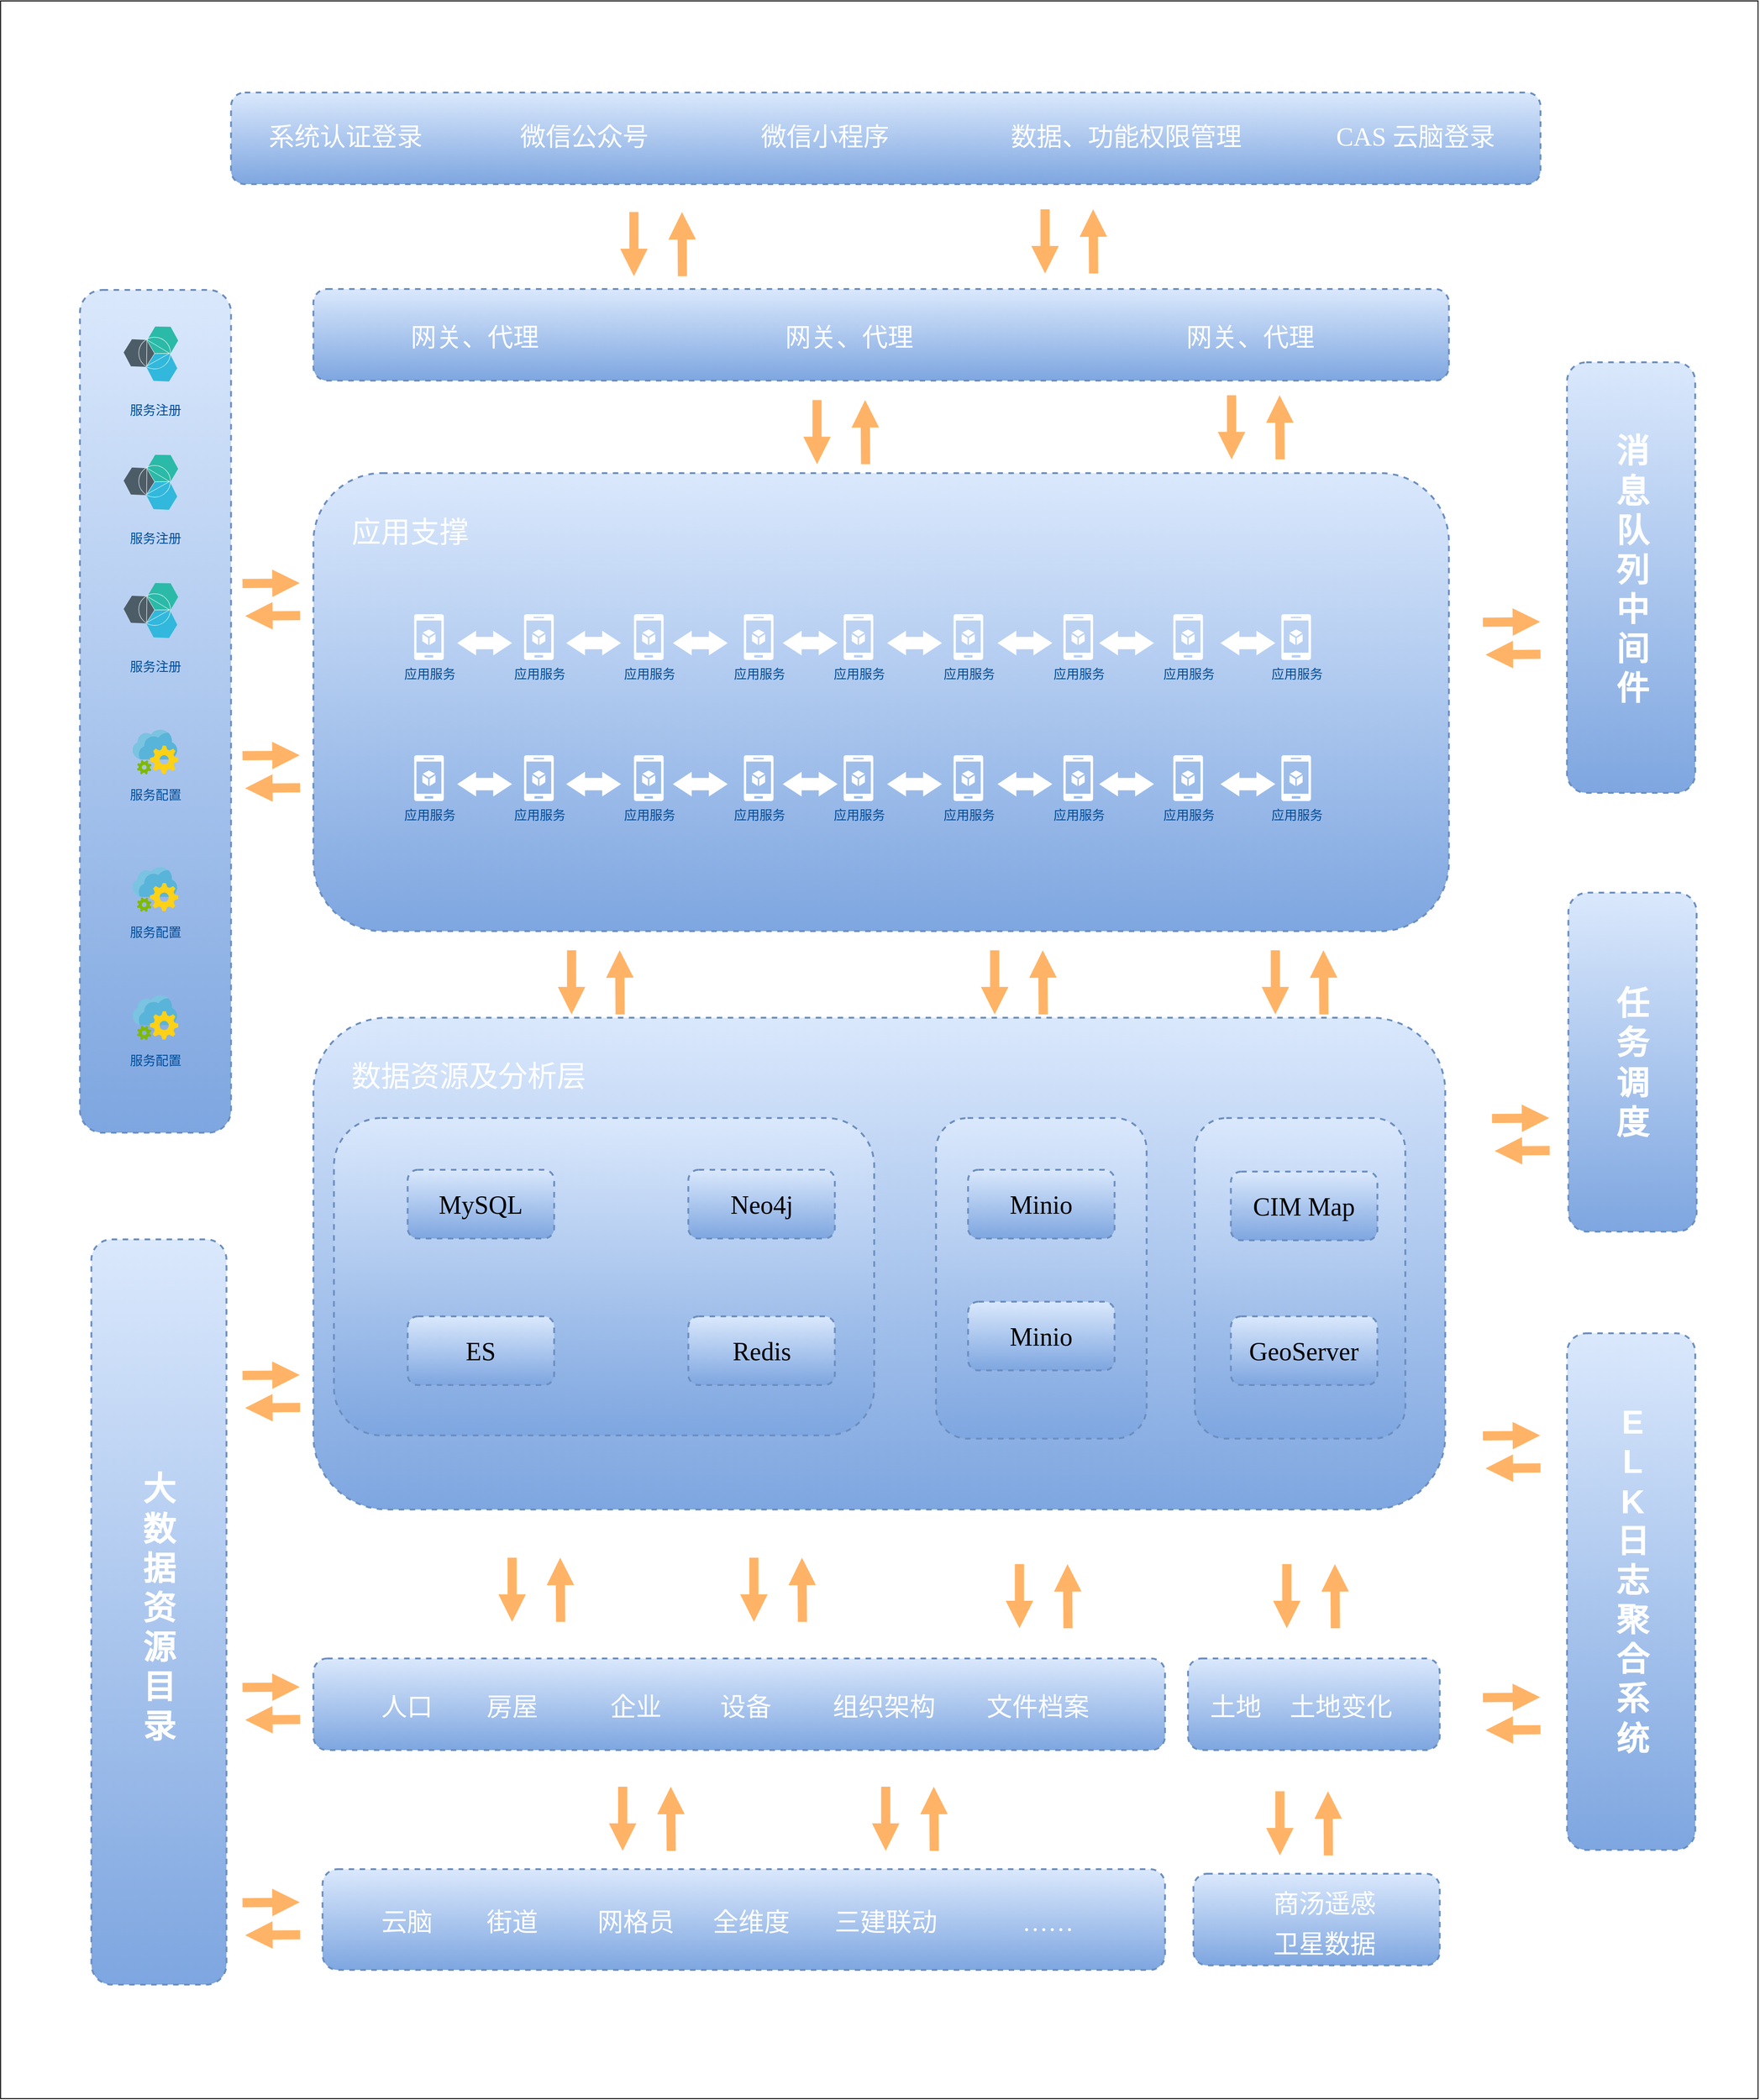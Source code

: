 <mxfile version="16.0.2" type="device"><diagram id="6a731a19-8d31-9384-78a2-239565b7b9f0" name="Page-1"><mxGraphModel dx="1574" dy="2063" grid="1" gridSize="10" guides="1" tooltips="1" connect="1" arrows="1" fold="1" page="1" pageScale="1" pageWidth="1169" pageHeight="827" background="none" math="0" shadow="0"><root><mxCell id="0"/><mxCell id="1" parent="0"/><mxCell id="b_T2lBTdKEZq1sXY77kh-2312" value="" style="rounded=0;whiteSpace=wrap;html=1;labelBackgroundColor=none;labelBorderColor=none;fontSize=28;fontColor=#FFFFFF;fillColor=#FFFFFF;" parent="1" vertex="1"><mxGeometry x="231.65" y="-720" width="1919.2" height="2290" as="geometry"/></mxCell><mxCell id="b_T2lBTdKEZq1sXY77kh-2309" value="&amp;nbsp; &amp;nbsp; &lt;br&gt;&amp;nbsp; &amp;nbsp; &amp;nbsp;数据资源及分析层" style="rounded=1;whiteSpace=wrap;html=1;dashed=1;strokeColor=#6c8ebf;strokeWidth=2;fillColor=#dae8fc;fontFamily=Verdana;fontSize=32;labelBackgroundColor=none;labelBorderColor=none;align=left;verticalAlign=top;gradientColor=#7ea6e0;fontColor=#FFFFFF;" parent="1" vertex="1"><mxGeometry x="573.25" y="390" width="1236" height="536.87" as="geometry"/></mxCell><mxCell id="b_T2lBTdKEZq1sXY77kh-2214" value="" style="rounded=1;whiteSpace=wrap;html=1;dashed=1;strokeColor=#6c8ebf;strokeWidth=2;fillColor=#dae8fc;fontFamily=Verdana;fontSize=12;gradientColor=#7ea6e0;" parent="1" vertex="1"><mxGeometry x="1943.75" y="253.5" width="140" height="370" as="geometry"/></mxCell><mxCell id="b_T2lBTdKEZq1sXY77kh-2213" value="" style="rounded=1;whiteSpace=wrap;html=1;dashed=1;strokeColor=#6c8ebf;strokeWidth=2;fillColor=#dae8fc;fontFamily=Verdana;fontSize=12;gradientColor=#7ea6e0;" parent="1" vertex="1"><mxGeometry x="1942.3" y="734.5" width="140" height="564" as="geometry"/></mxCell><mxCell id="b_T2lBTdKEZq1sXY77kh-2185" value="" style="rounded=1;whiteSpace=wrap;html=1;dashed=1;strokeColor=#6c8ebf;strokeWidth=2;fillColor=#dae8fc;fontFamily=Verdana;fontSize=12;gradientColor=#7ea6e0;" parent="1" vertex="1"><mxGeometry x="595.68" y="499.5" width="590" height="346.5" as="geometry"/></mxCell><mxCell id="b_T2lBTdKEZq1sXY77kh-2184" value="" style="rounded=1;whiteSpace=wrap;html=1;dashed=1;strokeColor=#6c8ebf;strokeWidth=2;fillColor=#dae8fc;fontFamily=Verdana;fontSize=12;gradientColor=#7ea6e0;" parent="1" vertex="1"><mxGeometry x="1253.18" y="499.5" width="230" height="350" as="geometry"/></mxCell><mxCell id="b_T2lBTdKEZq1sXY77kh-2183" value="" style="rounded=1;whiteSpace=wrap;html=1;dashed=1;strokeColor=#6c8ebf;strokeWidth=2;fillColor=#dae8fc;fontFamily=Verdana;fontSize=12;gradientColor=#7ea6e0;" parent="1" vertex="1"><mxGeometry x="1535.68" y="499.5" width="230" height="350" as="geometry"/></mxCell><mxCell id="b_T2lBTdKEZq1sXY77kh-2086" value="" style="rounded=1;whiteSpace=wrap;html=1;dashed=1;strokeColor=#6c8ebf;strokeWidth=2;fillColor=#dae8fc;fontFamily=Verdana;fontSize=32;labelBackgroundColor=#00BEF2;gradientColor=#7ea6e0;" parent="1" vertex="1"><mxGeometry x="573.25" y="-405.5" width="1240" height="100" as="geometry"/></mxCell><mxCell id="b_T2lBTdKEZq1sXY77kh-2091" value="" style="rounded=1;whiteSpace=wrap;html=1;dashed=1;strokeColor=#6c8ebf;strokeWidth=2;fillColor=#dae8fc;fontFamily=Verdana;fontSize=32;labelBackgroundColor=#00BEF2;gradientColor=#7ea6e0;" parent="1" vertex="1"><mxGeometry x="483.3" y="-620" width="1430" height="100" as="geometry"/></mxCell><mxCell id="b_T2lBTdKEZq1sXY77kh-2093" value="&lt;span style=&quot;font-family: &amp;#34;verdana&amp;#34; ; font-weight: 400&quot;&gt;&lt;font style=&quot;font-size: 28px&quot;&gt;网关、代理&lt;/font&gt;&lt;/span&gt;" style="text;html=1;strokeColor=none;fillColor=none;align=center;verticalAlign=middle;whiteSpace=wrap;overflow=hidden;dashed=1;fontSize=36;fontColor=#FFFFFF;fontFamily=Helvetica;fontStyle=1" parent="1" vertex="1"><mxGeometry x="647.25" y="-385.5" width="205" height="60" as="geometry"/></mxCell><mxCell id="b_T2lBTdKEZq1sXY77kh-2094" value="&lt;span style=&quot;font-family: &amp;#34;verdana&amp;#34; ; font-weight: 400&quot;&gt;&lt;font style=&quot;font-size: 28px&quot;&gt;网关、代理&lt;/font&gt;&lt;/span&gt;" style="text;html=1;strokeColor=none;fillColor=none;align=center;verticalAlign=middle;whiteSpace=wrap;overflow=hidden;dashed=1;fontSize=36;fontColor=#FFFFFF;fontFamily=Helvetica;fontStyle=1" parent="1" vertex="1"><mxGeometry x="1056.25" y="-385.5" width="205" height="60" as="geometry"/></mxCell><mxCell id="b_T2lBTdKEZq1sXY77kh-2095" value="&lt;span style=&quot;font-family: &amp;#34;verdana&amp;#34; ; font-weight: 400&quot;&gt;&lt;font style=&quot;font-size: 28px&quot;&gt;网关、代理&lt;/font&gt;&lt;/span&gt;" style="text;html=1;strokeColor=none;fillColor=none;align=center;verticalAlign=middle;whiteSpace=wrap;overflow=hidden;dashed=1;fontSize=36;fontColor=#FFFFFF;fontFamily=Helvetica;fontStyle=1" parent="1" vertex="1"><mxGeometry x="1494.25" y="-385.5" width="205" height="60" as="geometry"/></mxCell><mxCell id="b_T2lBTdKEZq1sXY77kh-2096" value="" style="rounded=1;whiteSpace=wrap;html=1;dashed=1;strokeColor=#6c8ebf;strokeWidth=2;fillColor=#dae8fc;fontFamily=Verdana;fontSize=12;gradientColor=#7ea6e0;" parent="1" vertex="1"><mxGeometry x="318.3" y="-404.5" width="165" height="920" as="geometry"/></mxCell><mxCell id="b_T2lBTdKEZq1sXY77kh-2110" value="" style="sketch=0;aspect=fixed;html=1;points=[];align=center;image;fontSize=12;image=img/lib/mscae/App_Configuration.svg;labelBackgroundColor=#00BEF2;fontColor=#00BEF2;fillColor=#3399FF;" parent="1" vertex="1"><mxGeometry x="375.8" y="225.5" width="50" height="49" as="geometry"/></mxCell><mxCell id="b_T2lBTdKEZq1sXY77kh-2112" value="" style="aspect=fixed;perimeter=ellipsePerimeter;html=1;align=center;shadow=0;dashed=0;fontColor=#4277BB;labelBackgroundColor=#ffffff;fontSize=12;spacingTop=3;image;image=img/lib/ibm/miscellaneous/microservices_application.svg;fillColor=#3399FF;" parent="1" vertex="1"><mxGeometry x="365.8" y="-364.5" width="60" height="60" as="geometry"/></mxCell><mxCell id="b_T2lBTdKEZq1sXY77kh-2113" value="服务配置" style="text;html=1;strokeColor=none;fillColor=none;align=center;verticalAlign=middle;whiteSpace=wrap;overflow=hidden;dashed=1;fontSize=14;fontColor=#004C99" parent="1" vertex="1"><mxGeometry x="340.8" y="285.5" width="120" height="20" as="geometry"/></mxCell><mxCell id="b_T2lBTdKEZq1sXY77kh-2115" value="服务注册" style="text;html=1;strokeColor=none;fillColor=none;align=center;verticalAlign=middle;whiteSpace=wrap;overflow=hidden;dashed=1;fontSize=14;fontColor=#004C99" parent="1" vertex="1"><mxGeometry x="340.8" y="-284.5" width="120" height="20" as="geometry"/></mxCell><mxCell id="b_T2lBTdKEZq1sXY77kh-2116" value="" style="aspect=fixed;perimeter=ellipsePerimeter;html=1;align=center;shadow=0;dashed=0;fontColor=#4277BB;labelBackgroundColor=#ffffff;fontSize=12;spacingTop=3;image;image=img/lib/ibm/miscellaneous/microservices_application.svg;fillColor=#3399FF;" parent="1" vertex="1"><mxGeometry x="365.8" y="-224.5" width="60" height="60" as="geometry"/></mxCell><mxCell id="b_T2lBTdKEZq1sXY77kh-2117" value="服务注册" style="text;html=1;strokeColor=none;fillColor=none;align=center;verticalAlign=middle;whiteSpace=wrap;overflow=hidden;dashed=1;fontSize=14;fontColor=#004C99" parent="1" vertex="1"><mxGeometry x="340.8" y="-144.5" width="120" height="20" as="geometry"/></mxCell><mxCell id="b_T2lBTdKEZq1sXY77kh-2118" value="" style="aspect=fixed;perimeter=ellipsePerimeter;html=1;align=center;shadow=0;dashed=0;fontColor=#4277BB;labelBackgroundColor=#ffffff;fontSize=12;spacingTop=3;image;image=img/lib/ibm/miscellaneous/microservices_application.svg;fillColor=#3399FF;" parent="1" vertex="1"><mxGeometry x="365.8" y="-84.5" width="60" height="60" as="geometry"/></mxCell><mxCell id="b_T2lBTdKEZq1sXY77kh-2119" value="服务注册" style="text;html=1;strokeColor=none;fillColor=none;align=center;verticalAlign=middle;whiteSpace=wrap;overflow=hidden;dashed=1;fontSize=14;fontColor=#004C99" parent="1" vertex="1"><mxGeometry x="340.8" y="-4.5" width="120" height="20" as="geometry"/></mxCell><mxCell id="b_T2lBTdKEZq1sXY77kh-2120" value="" style="sketch=0;aspect=fixed;html=1;points=[];align=center;image;fontSize=12;image=img/lib/mscae/App_Configuration.svg;labelBackgroundColor=#00BEF2;fontColor=#00BEF2;fillColor=#3399FF;" parent="1" vertex="1"><mxGeometry x="375.8" y="75.5" width="50" height="49" as="geometry"/></mxCell><mxCell id="b_T2lBTdKEZq1sXY77kh-2121" value="服务配置" style="text;html=1;strokeColor=none;fillColor=none;align=center;verticalAlign=middle;whiteSpace=wrap;overflow=hidden;dashed=1;fontSize=14;fontColor=#004C99" parent="1" vertex="1"><mxGeometry x="340.8" y="135.5" width="120" height="20" as="geometry"/></mxCell><mxCell id="b_T2lBTdKEZq1sXY77kh-2124" value="" style="sketch=0;aspect=fixed;html=1;points=[];align=center;image;fontSize=12;image=img/lib/mscae/App_Configuration.svg;labelBackgroundColor=#00BEF2;fontColor=#00BEF2;fillColor=#3399FF;" parent="1" vertex="1"><mxGeometry x="375.8" y="365.5" width="50" height="49" as="geometry"/></mxCell><mxCell id="b_T2lBTdKEZq1sXY77kh-2125" value="服务配置" style="text;html=1;strokeColor=none;fillColor=none;align=center;verticalAlign=middle;whiteSpace=wrap;overflow=hidden;dashed=1;fontSize=14;fontColor=#004C99" parent="1" vertex="1"><mxGeometry x="340.8" y="425.5" width="120" height="20" as="geometry"/></mxCell><mxCell id="b_T2lBTdKEZq1sXY77kh-2127" value="&lt;font color=&quot;#ffffff&quot;&gt;&amp;nbsp; &amp;nbsp; &lt;br&gt;&amp;nbsp; &amp;nbsp; &amp;nbsp;应用支撑&lt;/font&gt;" style="rounded=1;whiteSpace=wrap;html=1;dashed=1;strokeColor=#6c8ebf;strokeWidth=2;fillColor=#dae8fc;fontFamily=Verdana;fontSize=32;labelBackgroundColor=none;labelBorderColor=none;align=left;verticalAlign=top;gradientColor=#7ea6e0;" parent="1" vertex="1"><mxGeometry x="573.25" y="-204.5" width="1240" height="500" as="geometry"/></mxCell><mxCell id="b_T2lBTdKEZq1sXY77kh-2132" value="应用服务" style="verticalLabelPosition=bottom;html=1;verticalAlign=top;strokeColor=none;fillColor=#FFFFFF;shape=mxgraph.azure.mobile_services;dashed=1;fontFamily=Helvetica;fontSize=14;fontColor=#004C99" parent="1" vertex="1"><mxGeometry x="683.25" y="-50.5" width="32.5" height="50" as="geometry"/></mxCell><mxCell id="b_T2lBTdKEZq1sXY77kh-2134" value="应用服务" style="verticalLabelPosition=bottom;html=1;verticalAlign=top;strokeColor=none;fillColor=#FFFFFF;shape=mxgraph.azure.mobile_services;dashed=1;fontFamily=Helvetica;fontSize=14;fontColor=#004C99" parent="1" vertex="1"><mxGeometry x="803.25" y="-50.5" width="32.5" height="50" as="geometry"/></mxCell><mxCell id="b_T2lBTdKEZq1sXY77kh-2142" value="应用服务" style="verticalLabelPosition=bottom;html=1;verticalAlign=top;strokeColor=none;fillColor=#FFFFFF;shape=mxgraph.azure.mobile_services;dashed=1;fontFamily=Helvetica;fontSize=14;fontColor=#004C99" parent="1" vertex="1"><mxGeometry x="923.25" y="-50.5" width="32.5" height="50" as="geometry"/></mxCell><mxCell id="b_T2lBTdKEZq1sXY77kh-2143" value="应用服务" style="verticalLabelPosition=bottom;html=1;verticalAlign=top;strokeColor=none;fillColor=#FFFFFF;shape=mxgraph.azure.mobile_services;dashed=1;fontFamily=Helvetica;fontSize=14;fontColor=#004C99" parent="1" vertex="1"><mxGeometry x="1043.25" y="-50.5" width="32.5" height="50" as="geometry"/></mxCell><mxCell id="b_T2lBTdKEZq1sXY77kh-2160" value="应用服务" style="verticalLabelPosition=bottom;html=1;verticalAlign=top;strokeColor=none;fillColor=#FFFFFF;shape=mxgraph.azure.mobile_services;dashed=1;fontFamily=Helvetica;fontSize=14;fontColor=#004C99" parent="1" vertex="1"><mxGeometry x="1152.25" y="-50.5" width="32.5" height="50" as="geometry"/></mxCell><mxCell id="b_T2lBTdKEZq1sXY77kh-2161" value="应用服务" style="verticalLabelPosition=bottom;html=1;verticalAlign=top;strokeColor=none;fillColor=#FFFFFF;shape=mxgraph.azure.mobile_services;dashed=1;fontFamily=Helvetica;fontSize=14;fontColor=#004C99" parent="1" vertex="1"><mxGeometry x="1272.25" y="-50.5" width="32.5" height="50" as="geometry"/></mxCell><mxCell id="b_T2lBTdKEZq1sXY77kh-2162" value="应用服务" style="verticalLabelPosition=bottom;html=1;verticalAlign=top;strokeColor=none;fillColor=#FFFFFF;shape=mxgraph.azure.mobile_services;dashed=1;fontFamily=Helvetica;fontSize=14;fontColor=#004C99" parent="1" vertex="1"><mxGeometry x="1392.25" y="-50.5" width="32.5" height="50" as="geometry"/></mxCell><mxCell id="b_T2lBTdKEZq1sXY77kh-2163" value="应用服务" style="verticalLabelPosition=bottom;html=1;verticalAlign=top;strokeColor=none;fillColor=#FFFFFF;shape=mxgraph.azure.mobile_services;dashed=1;fontFamily=Helvetica;fontSize=14;fontColor=#004C99" parent="1" vertex="1"><mxGeometry x="1512.25" y="-50.5" width="32.5" height="50" as="geometry"/></mxCell><mxCell id="b_T2lBTdKEZq1sXY77kh-2164" value="应用服务" style="verticalLabelPosition=bottom;html=1;verticalAlign=top;strokeColor=none;fillColor=#FFFFFF;shape=mxgraph.azure.mobile_services;dashed=1;fontFamily=Helvetica;fontSize=14;fontColor=#004C99" parent="1" vertex="1"><mxGeometry x="1630.25" y="-50.5" width="32.5" height="50" as="geometry"/></mxCell><mxCell id="b_T2lBTdKEZq1sXY77kh-2174" value="MySQL" style="rounded=1;whiteSpace=wrap;html=1;dashed=1;strokeColor=#6c8ebf;strokeWidth=2;fillColor=#dae8fc;fontFamily=Verdana;fontSize=28;labelBackgroundColor=none;gradientColor=#7ea6e0;" parent="1" vertex="1"><mxGeometry x="676.18" y="556" width="160" height="75" as="geometry"/></mxCell><mxCell id="b_T2lBTdKEZq1sXY77kh-2176" value="Redis" style="rounded=1;whiteSpace=wrap;html=1;dashed=1;strokeColor=#6c8ebf;strokeWidth=2;fillColor=#dae8fc;fontFamily=Verdana;fontSize=28;labelBackgroundColor=none;gradientColor=#7ea6e0;" parent="1" vertex="1"><mxGeometry x="982.68" y="716" width="160" height="75" as="geometry"/></mxCell><mxCell id="b_T2lBTdKEZq1sXY77kh-2177" value="Minio" style="rounded=1;whiteSpace=wrap;html=1;dashed=1;strokeColor=#6c8ebf;strokeWidth=2;fillColor=#dae8fc;fontFamily=Verdana;fontSize=28;labelBackgroundColor=none;gradientColor=#7ea6e0;" parent="1" vertex="1"><mxGeometry x="1288.18" y="556" width="160" height="75" as="geometry"/></mxCell><mxCell id="b_T2lBTdKEZq1sXY77kh-2178" value="ES" style="rounded=1;whiteSpace=wrap;html=1;dashed=1;strokeColor=#6c8ebf;strokeWidth=2;fillColor=#dae8fc;fontFamily=Verdana;fontSize=28;labelBackgroundColor=none;gradientColor=#7ea6e0;" parent="1" vertex="1"><mxGeometry x="676.18" y="716" width="160" height="75" as="geometry"/></mxCell><mxCell id="b_T2lBTdKEZq1sXY77kh-2179" value="Neo4j" style="rounded=1;whiteSpace=wrap;html=1;dashed=1;strokeColor=#6c8ebf;strokeWidth=2;fillColor=#dae8fc;fontFamily=Verdana;fontSize=28;labelBackgroundColor=none;gradientColor=#7ea6e0;" parent="1" vertex="1"><mxGeometry x="982.68" y="556" width="160" height="75" as="geometry"/></mxCell><mxCell id="b_T2lBTdKEZq1sXY77kh-2181" value="CIM Map" style="rounded=1;whiteSpace=wrap;html=1;dashed=1;strokeColor=#6c8ebf;strokeWidth=2;fillColor=#dae8fc;fontFamily=Verdana;fontSize=28;labelBackgroundColor=none;gradientColor=#7ea6e0;" parent="1" vertex="1"><mxGeometry x="1575.18" y="558" width="160" height="75" as="geometry"/></mxCell><mxCell id="b_T2lBTdKEZq1sXY77kh-2182" value="GeoServer" style="rounded=1;whiteSpace=wrap;html=1;dashed=1;strokeColor=#6c8ebf;strokeWidth=2;fillColor=#dae8fc;fontFamily=Verdana;fontSize=28;labelBackgroundColor=none;gradientColor=#7ea6e0;" parent="1" vertex="1"><mxGeometry x="1575.18" y="716" width="160" height="75" as="geometry"/></mxCell><mxCell id="b_T2lBTdKEZq1sXY77kh-2186" value="" style="rounded=1;whiteSpace=wrap;html=1;dashed=1;strokeColor=#6c8ebf;strokeWidth=2;fillColor=#dae8fc;fontFamily=Verdana;fontSize=32;labelBackgroundColor=#00BEF2;gradientColor=#7ea6e0;" parent="1" vertex="1"><mxGeometry x="573.25" y="1089.5" width="930" height="100" as="geometry"/></mxCell><mxCell id="b_T2lBTdKEZq1sXY77kh-2187" value="&lt;span style=&quot;font-family: &amp;#34;verdana&amp;#34; ; font-weight: 400&quot;&gt;&lt;font style=&quot;font-size: 28px&quot;&gt;人口&lt;/font&gt;&lt;/span&gt;" style="text;html=1;strokeColor=none;fillColor=none;align=center;verticalAlign=middle;whiteSpace=wrap;overflow=hidden;dashed=1;fontSize=36;fontColor=#FFFFFF;fontFamily=Helvetica;fontStyle=1" parent="1" vertex="1"><mxGeometry x="573.25" y="1109.5" width="205" height="60" as="geometry"/></mxCell><mxCell id="b_T2lBTdKEZq1sXY77kh-2188" value="&lt;font face=&quot;verdana&quot;&gt;&lt;span style=&quot;font-size: 28px ; font-weight: 400&quot;&gt;房屋&lt;/span&gt;&lt;/font&gt;" style="text;html=1;strokeColor=none;fillColor=none;align=center;verticalAlign=middle;whiteSpace=wrap;overflow=hidden;dashed=1;fontSize=36;fontColor=#FFFFFF;fontFamily=Helvetica;fontStyle=1" parent="1" vertex="1"><mxGeometry x="688.25" y="1109.5" width="205" height="60" as="geometry"/></mxCell><mxCell id="b_T2lBTdKEZq1sXY77kh-2189" value="&lt;font face=&quot;verdana&quot;&gt;&lt;span style=&quot;font-size: 28px ; font-weight: 400&quot;&gt;企业&lt;/span&gt;&lt;/font&gt;" style="text;html=1;strokeColor=none;fillColor=none;align=center;verticalAlign=middle;whiteSpace=wrap;overflow=hidden;dashed=1;fontSize=36;fontColor=#FFFFFF;fontFamily=Helvetica;fontStyle=1" parent="1" vertex="1"><mxGeometry x="823.25" y="1109.5" width="205" height="60" as="geometry"/></mxCell><mxCell id="b_T2lBTdKEZq1sXY77kh-2190" value="&lt;font face=&quot;verdana&quot;&gt;&lt;span style=&quot;font-size: 28px ; font-weight: 400&quot;&gt;设备&lt;/span&gt;&lt;/font&gt;" style="text;html=1;strokeColor=none;fillColor=none;align=center;verticalAlign=middle;whiteSpace=wrap;overflow=hidden;dashed=1;fontSize=36;fontColor=#FFFFFF;fontFamily=Helvetica;fontStyle=1" parent="1" vertex="1"><mxGeometry x="943.25" y="1109.5" width="205" height="60" as="geometry"/></mxCell><mxCell id="b_T2lBTdKEZq1sXY77kh-2191" value="&lt;font face=&quot;verdana&quot;&gt;&lt;span style=&quot;font-size: 28px ; font-weight: 400&quot;&gt;文件档案&lt;/span&gt;&lt;/font&gt;" style="text;html=1;strokeColor=none;fillColor=none;align=center;verticalAlign=middle;whiteSpace=wrap;overflow=hidden;dashed=1;fontSize=36;fontColor=#FFFFFF;fontFamily=Helvetica;fontStyle=1" parent="1" vertex="1"><mxGeometry x="1262.25" y="1109.5" width="205" height="60" as="geometry"/></mxCell><mxCell id="b_T2lBTdKEZq1sXY77kh-2192" value="&lt;font face=&quot;verdana&quot;&gt;&lt;span style=&quot;font-size: 28px ; font-weight: 400&quot;&gt;组织架构&lt;/span&gt;&lt;/font&gt;" style="text;html=1;strokeColor=none;fillColor=none;align=center;verticalAlign=middle;whiteSpace=wrap;overflow=hidden;dashed=1;fontSize=36;fontColor=#FFFFFF;fontFamily=Helvetica;fontStyle=1" parent="1" vertex="1"><mxGeometry x="1093.75" y="1109.5" width="205" height="60" as="geometry"/></mxCell><mxCell id="b_T2lBTdKEZq1sXY77kh-2193" value="" style="rounded=1;whiteSpace=wrap;html=1;dashed=1;strokeColor=#6c8ebf;strokeWidth=2;fillColor=#dae8fc;fontFamily=Verdana;fontSize=32;labelBackgroundColor=#00BEF2;gradientColor=#7ea6e0;" parent="1" vertex="1"><mxGeometry x="1528.38" y="1089.5" width="274.87" height="100" as="geometry"/></mxCell><mxCell id="b_T2lBTdKEZq1sXY77kh-2194" value="&lt;font face=&quot;verdana&quot;&gt;&lt;span style=&quot;font-size: 28px ; font-weight: 400&quot;&gt;土地&lt;/span&gt;&lt;/font&gt;" style="text;html=1;strokeColor=none;fillColor=none;align=center;verticalAlign=middle;whiteSpace=wrap;overflow=hidden;dashed=1;fontSize=36;fontColor=#FFFFFF;fontFamily=Helvetica;fontStyle=1" parent="1" vertex="1"><mxGeometry x="1477.75" y="1109.5" width="205" height="60" as="geometry"/></mxCell><mxCell id="b_T2lBTdKEZq1sXY77kh-2195" value="&lt;font face=&quot;verdana&quot;&gt;&lt;span style=&quot;font-size: 28px ; font-weight: 400&quot;&gt;土地变化&lt;/span&gt;&lt;/font&gt;" style="text;html=1;strokeColor=none;fillColor=none;align=center;verticalAlign=middle;whiteSpace=wrap;overflow=hidden;dashed=1;fontSize=36;fontColor=#FFFFFF;fontFamily=Helvetica;fontStyle=1" parent="1" vertex="1"><mxGeometry x="1593.25" y="1109.5" width="205" height="60" as="geometry"/></mxCell><mxCell id="b_T2lBTdKEZq1sXY77kh-2196" value="" style="rounded=1;whiteSpace=wrap;html=1;dashed=1;strokeColor=#6c8ebf;strokeWidth=2;fillColor=#dae8fc;fontFamily=Verdana;fontSize=32;labelBackgroundColor=#00BEF2;gradientColor=#7ea6e0;" parent="1" vertex="1"><mxGeometry x="583.25" y="1319.5" width="920" height="110" as="geometry"/></mxCell><mxCell id="b_T2lBTdKEZq1sXY77kh-2197" value="&lt;span style=&quot;font-family: &amp;#34;verdana&amp;#34; ; font-weight: 400&quot;&gt;&lt;font style=&quot;font-size: 28px&quot;&gt;云脑&lt;/font&gt;&lt;/span&gt;" style="text;html=1;strokeColor=none;fillColor=none;align=center;verticalAlign=middle;whiteSpace=wrap;overflow=hidden;dashed=1;fontSize=36;fontColor=#FFFFFF;fontFamily=Helvetica;fontStyle=1" parent="1" vertex="1"><mxGeometry x="573.25" y="1344.5" width="205" height="60" as="geometry"/></mxCell><mxCell id="b_T2lBTdKEZq1sXY77kh-2198" value="&lt;span style=&quot;font-family: &amp;#34;verdana&amp;#34; ; font-weight: 400&quot;&gt;&lt;font style=&quot;font-size: 28px&quot;&gt;街道&lt;/font&gt;&lt;/span&gt;" style="text;html=1;strokeColor=none;fillColor=none;align=center;verticalAlign=middle;whiteSpace=wrap;overflow=hidden;dashed=1;fontSize=36;fontColor=#FFFFFF;fontFamily=Helvetica;fontStyle=1" parent="1" vertex="1"><mxGeometry x="688.25" y="1344.5" width="205" height="60" as="geometry"/></mxCell><mxCell id="b_T2lBTdKEZq1sXY77kh-2199" value="&lt;span style=&quot;font-family: &amp;#34;verdana&amp;#34; ; font-weight: 400&quot;&gt;&lt;font style=&quot;font-size: 28px&quot;&gt;网格员&lt;/font&gt;&lt;/span&gt;" style="text;html=1;strokeColor=none;fillColor=none;align=center;verticalAlign=middle;whiteSpace=wrap;overflow=hidden;dashed=1;fontSize=36;fontColor=#FFFFFF;fontFamily=Helvetica;fontStyle=1" parent="1" vertex="1"><mxGeometry x="823.25" y="1344.5" width="205" height="60" as="geometry"/></mxCell><mxCell id="b_T2lBTdKEZq1sXY77kh-2200" value="&lt;span style=&quot;font-family: &amp;#34;verdana&amp;#34; ; font-weight: 400&quot;&gt;&lt;font style=&quot;font-size: 28px&quot;&gt;全维度&lt;/font&gt;&lt;/span&gt;" style="text;html=1;strokeColor=none;fillColor=none;align=center;verticalAlign=middle;whiteSpace=wrap;overflow=hidden;dashed=1;fontSize=36;fontColor=#FFFFFF;fontFamily=Helvetica;fontStyle=1" parent="1" vertex="1"><mxGeometry x="949.25" y="1344.5" width="205" height="60" as="geometry"/></mxCell><mxCell id="b_T2lBTdKEZq1sXY77kh-2201" value="&lt;span style=&quot;font-family: &amp;#34;verdana&amp;#34; ; font-weight: 400&quot;&gt;&lt;font style=&quot;font-size: 28px&quot;&gt;三建联动&lt;/font&gt;&lt;/span&gt;" style="text;html=1;strokeColor=none;fillColor=none;align=center;verticalAlign=middle;whiteSpace=wrap;overflow=hidden;dashed=1;fontSize=36;fontColor=#FFFFFF;fontFamily=Helvetica;fontStyle=1" parent="1" vertex="1"><mxGeometry x="1095.75" y="1344.5" width="205" height="60" as="geometry"/></mxCell><mxCell id="b_T2lBTdKEZq1sXY77kh-2202" value="&lt;font face=&quot;verdana&quot;&gt;&lt;span style=&quot;font-size: 28px ; font-weight: 400&quot;&gt;……&lt;/span&gt;&lt;/font&gt;" style="text;html=1;strokeColor=none;fillColor=none;align=center;verticalAlign=middle;whiteSpace=wrap;overflow=hidden;dashed=1;fontSize=36;fontColor=#FFFFFF;fontFamily=Helvetica;fontStyle=1" parent="1" vertex="1"><mxGeometry x="1272.75" y="1344.5" width="205" height="60" as="geometry"/></mxCell><mxCell id="b_T2lBTdKEZq1sXY77kh-2203" value="" style="rounded=1;whiteSpace=wrap;html=1;dashed=1;strokeColor=#6c8ebf;strokeWidth=2;fillColor=#dae8fc;fontFamily=Verdana;fontSize=32;labelBackgroundColor=#00BEF2;gradientColor=#7ea6e0;" parent="1" vertex="1"><mxGeometry x="1534.31" y="1324.5" width="268.94" height="100" as="geometry"/></mxCell><mxCell id="b_T2lBTdKEZq1sXY77kh-2204" value="&lt;font face=&quot;verdana&quot;&gt;&lt;span style=&quot;font-size: 28px ; font-weight: 400&quot;&gt;商汤遥感&lt;br&gt;卫星数据&lt;/span&gt;&lt;/font&gt;" style="text;html=1;strokeColor=none;fillColor=none;align=center;verticalAlign=middle;whiteSpace=wrap;overflow=hidden;dashed=1;fontSize=36;fontColor=#FFFFFF;fontFamily=Helvetica;fontStyle=1" parent="1" vertex="1"><mxGeometry x="1575.18" y="1329.5" width="205" height="90" as="geometry"/></mxCell><mxCell id="b_T2lBTdKEZq1sXY77kh-2205" value="" style="rounded=1;whiteSpace=wrap;html=1;dashed=1;strokeColor=#6c8ebf;strokeWidth=2;fillColor=#dae8fc;fontFamily=Verdana;fontSize=12;gradientColor=#7ea6e0;" parent="1" vertex="1"><mxGeometry x="1942.25" y="-325.5" width="140" height="470" as="geometry"/></mxCell><mxCell id="b_T2lBTdKEZq1sXY77kh-2206" value="任务调度" style="text;html=1;strokeColor=none;fillColor=none;align=center;verticalAlign=middle;whiteSpace=wrap;overflow=hidden;dashed=1;fontSize=36;fontColor=#FFFFFF;fontFamily=Helvetica;fontStyle=1;rotation=90;horizontal=0;" parent="1" vertex="1"><mxGeometry x="1834.38" y="411.63" width="358.75" height="53.75" as="geometry"/></mxCell><mxCell id="b_T2lBTdKEZq1sXY77kh-2211" value="消息队列中间件" style="text;html=1;strokeColor=none;fillColor=none;align=center;verticalAlign=middle;whiteSpace=wrap;overflow=hidden;dashed=1;fontSize=36;fontColor=#FFFFFF;fontFamily=Helvetica;fontStyle=1;rotation=90;horizontal=0;" parent="1" vertex="1"><mxGeometry x="1834.38" y="-125.5" width="359" height="53.75" as="geometry"/></mxCell><mxCell id="b_T2lBTdKEZq1sXY77kh-2212" value="E&lt;br&gt;L&lt;br&gt;K&lt;br&gt;日志聚合系统" style="text;html=1;strokeColor=none;fillColor=none;align=center;verticalAlign=middle;whiteSpace=wrap;overflow=hidden;dashed=1;fontSize=36;fontColor=#FFFFFF;fontFamily=Helvetica;fontStyle=1;rotation=90;horizontal=0;" parent="1" vertex="1"><mxGeometry x="1813.25" y="968.62" width="401" height="69.88" as="geometry"/></mxCell><mxCell id="b_T2lBTdKEZq1sXY77kh-2217" value="" style="rounded=1;whiteSpace=wrap;html=1;dashed=1;strokeColor=#6c8ebf;strokeWidth=2;fillColor=#dae8fc;fontFamily=Verdana;fontSize=12;gradientColor=#7ea6e0;" parent="1" vertex="1"><mxGeometry x="330.8" y="632" width="147.5" height="813.5" as="geometry"/></mxCell><mxCell id="b_T2lBTdKEZq1sXY77kh-2218" value="大数据资源目录" style="text;html=1;strokeColor=none;fillColor=none;align=center;verticalAlign=middle;whiteSpace=wrap;overflow=hidden;dashed=1;fontSize=36;fontColor=#FFFFFF;fontFamily=Helvetica;fontStyle=1;rotation=90;horizontal=0;" parent="1" vertex="1"><mxGeometry x="132.93" y="1007.62" width="543.25" height="53.75" as="geometry"/></mxCell><mxCell id="b_T2lBTdKEZq1sXY77kh-2219" value="&lt;span style=&quot;font-family: &amp;#34;verdana&amp;#34; ; font-size: 28px ; font-weight: 400&quot;&gt;系统认证登录&lt;/span&gt;" style="text;html=1;strokeColor=none;fillColor=none;align=center;verticalAlign=middle;whiteSpace=wrap;overflow=hidden;dashed=1;fontSize=36;fontColor=#FFFFFF;fontFamily=Helvetica;fontStyle=1" parent="1" vertex="1"><mxGeometry x="495.8" y="-602.5" width="224.5" height="55" as="geometry"/></mxCell><mxCell id="b_T2lBTdKEZq1sXY77kh-2220" value="&lt;span style=&quot;font-family: &amp;#34;verdana&amp;#34; ; font-size: 28px ; font-weight: 400&quot;&gt;微信公众号&lt;/span&gt;" style="text;html=1;strokeColor=none;fillColor=none;align=center;verticalAlign=middle;whiteSpace=wrap;overflow=hidden;dashed=1;fontSize=36;fontColor=#FFFFFF;fontFamily=Helvetica;fontStyle=1" parent="1" vertex="1"><mxGeometry x="754.3" y="-602.5" width="230" height="55" as="geometry"/></mxCell><mxCell id="b_T2lBTdKEZq1sXY77kh-2221" value="&lt;span style=&quot;font-family: &amp;#34;verdana&amp;#34; ; font-size: 28px ; font-weight: 400&quot;&gt;微信小程序&lt;/span&gt;" style="text;html=1;strokeColor=none;fillColor=none;align=center;verticalAlign=middle;whiteSpace=wrap;overflow=hidden;dashed=1;fontSize=36;fontColor=#FFFFFF;fontFamily=Helvetica;fontStyle=1" parent="1" vertex="1"><mxGeometry x="1021.8" y="-602.5" width="220" height="55" as="geometry"/></mxCell><mxCell id="b_T2lBTdKEZq1sXY77kh-2222" value="&lt;span style=&quot;font-family: &amp;#34;verdana&amp;#34; ; font-size: 28px ; font-weight: 400&quot;&gt;CAS 云脑登录&lt;/span&gt;" style="text;html=1;strokeColor=none;fillColor=none;align=center;verticalAlign=middle;whiteSpace=wrap;overflow=hidden;dashed=1;fontSize=36;fontColor=#FFFFFF;fontFamily=Helvetica;fontStyle=1" parent="1" vertex="1"><mxGeometry x="1601.8" y="-602.5" width="350" height="55" as="geometry"/></mxCell><mxCell id="b_T2lBTdKEZq1sXY77kh-2223" value="&lt;span style=&quot;font-family: &amp;#34;verdana&amp;#34; ; font-size: 28px ; font-weight: 400&quot;&gt;数据、功能权限管理&lt;/span&gt;" style="text;html=1;strokeColor=none;fillColor=none;align=center;verticalAlign=middle;whiteSpace=wrap;overflow=hidden;dashed=1;fontSize=36;fontColor=#FFFFFF;fontFamily=Helvetica;fontStyle=1" parent="1" vertex="1"><mxGeometry x="1280.8" y="-602.5" width="360" height="55" as="geometry"/></mxCell><mxCell id="b_T2lBTdKEZq1sXY77kh-2224" value="" style="shape=mxgraph.arrows.two_way_arrow_horizontal;html=1;verticalLabelPosition=bottom;verticalAlign=top;strokeWidth=2;strokeColor=none;dashed=1;fillColor=#FFFFFF;fontFamily=Verdana;fontSize=12;fontColor=#00BEF2" parent="1" vertex="1"><mxGeometry x="730.25" y="-32.5" width="60" height="27" as="geometry"/></mxCell><mxCell id="b_T2lBTdKEZq1sXY77kh-2225" value="" style="shape=mxgraph.arrows.two_way_arrow_horizontal;html=1;verticalLabelPosition=bottom;verticalAlign=top;strokeWidth=2;strokeColor=none;dashed=1;fillColor=#FFFFFF;fontFamily=Verdana;fontSize=12;fontColor=#00BEF2" parent="1" vertex="1"><mxGeometry x="849.25" y="-32.5" width="60" height="27" as="geometry"/></mxCell><mxCell id="b_T2lBTdKEZq1sXY77kh-2226" value="" style="shape=mxgraph.arrows.two_way_arrow_horizontal;html=1;verticalLabelPosition=bottom;verticalAlign=top;strokeWidth=2;strokeColor=none;dashed=1;fillColor=#FFFFFF;fontFamily=Verdana;fontSize=12;fontColor=#00BEF2" parent="1" vertex="1"><mxGeometry x="965.75" y="-32.5" width="60" height="27" as="geometry"/></mxCell><mxCell id="b_T2lBTdKEZq1sXY77kh-2227" value="" style="shape=mxgraph.arrows.two_way_arrow_horizontal;html=1;verticalLabelPosition=bottom;verticalAlign=top;strokeWidth=2;strokeColor=none;dashed=1;fillColor=#FFFFFF;fontFamily=Verdana;fontSize=12;fontColor=#00BEF2" parent="1" vertex="1"><mxGeometry x="1085.75" y="-32.5" width="60" height="27" as="geometry"/></mxCell><mxCell id="b_T2lBTdKEZq1sXY77kh-2228" value="" style="shape=mxgraph.arrows.two_way_arrow_horizontal;html=1;verticalLabelPosition=bottom;verticalAlign=top;strokeWidth=2;strokeColor=none;dashed=1;fillColor=#FFFFFF;fontFamily=Verdana;fontSize=12;fontColor=#00BEF2" parent="1" vertex="1"><mxGeometry x="1199.75" y="-32.5" width="60" height="27" as="geometry"/></mxCell><mxCell id="b_T2lBTdKEZq1sXY77kh-2229" value="" style="shape=mxgraph.arrows.two_way_arrow_horizontal;html=1;verticalLabelPosition=bottom;verticalAlign=top;strokeWidth=2;strokeColor=none;dashed=1;fillColor=#FFFFFF;fontFamily=Verdana;fontSize=12;fontColor=#00BEF2" parent="1" vertex="1"><mxGeometry x="1320.25" y="-32.5" width="60" height="27" as="geometry"/></mxCell><mxCell id="b_T2lBTdKEZq1sXY77kh-2230" value="" style="shape=mxgraph.arrows.two_way_arrow_horizontal;html=1;verticalLabelPosition=bottom;verticalAlign=top;strokeWidth=2;strokeColor=none;dashed=1;fillColor=#FFFFFF;fontFamily=Verdana;fontSize=12;fontColor=#00BEF2" parent="1" vertex="1"><mxGeometry x="1431.25" y="-32.5" width="60" height="27" as="geometry"/></mxCell><mxCell id="b_T2lBTdKEZq1sXY77kh-2231" value="" style="shape=mxgraph.arrows.two_way_arrow_horizontal;html=1;verticalLabelPosition=bottom;verticalAlign=top;strokeWidth=2;strokeColor=none;dashed=1;fillColor=#FFFFFF;fontFamily=Verdana;fontSize=12;fontColor=#00BEF2" parent="1" vertex="1"><mxGeometry x="1563.75" y="-32.5" width="60" height="27" as="geometry"/></mxCell><mxCell id="b_T2lBTdKEZq1sXY77kh-2249" value="应用服务" style="verticalLabelPosition=bottom;html=1;verticalAlign=top;strokeColor=none;fillColor=#FFFFFF;shape=mxgraph.azure.mobile_services;dashed=1;fontFamily=Helvetica;fontSize=14;fontColor=#004C99" parent="1" vertex="1"><mxGeometry x="683.25" y="103.5" width="32.5" height="50" as="geometry"/></mxCell><mxCell id="b_T2lBTdKEZq1sXY77kh-2250" value="应用服务" style="verticalLabelPosition=bottom;html=1;verticalAlign=top;strokeColor=none;fillColor=#FFFFFF;shape=mxgraph.azure.mobile_services;dashed=1;fontFamily=Helvetica;fontSize=14;fontColor=#004C99" parent="1" vertex="1"><mxGeometry x="803.25" y="103.5" width="32.5" height="50" as="geometry"/></mxCell><mxCell id="b_T2lBTdKEZq1sXY77kh-2251" value="应用服务" style="verticalLabelPosition=bottom;html=1;verticalAlign=top;strokeColor=none;fillColor=#FFFFFF;shape=mxgraph.azure.mobile_services;dashed=1;fontFamily=Helvetica;fontSize=14;fontColor=#004C99" parent="1" vertex="1"><mxGeometry x="923.25" y="103.5" width="32.5" height="50" as="geometry"/></mxCell><mxCell id="b_T2lBTdKEZq1sXY77kh-2252" value="应用服务" style="verticalLabelPosition=bottom;html=1;verticalAlign=top;strokeColor=none;fillColor=#FFFFFF;shape=mxgraph.azure.mobile_services;dashed=1;fontFamily=Helvetica;fontSize=14;fontColor=#004C99" parent="1" vertex="1"><mxGeometry x="1043.25" y="103.5" width="32.5" height="50" as="geometry"/></mxCell><mxCell id="b_T2lBTdKEZq1sXY77kh-2253" value="应用服务" style="verticalLabelPosition=bottom;html=1;verticalAlign=top;strokeColor=none;fillColor=#FFFFFF;shape=mxgraph.azure.mobile_services;dashed=1;fontFamily=Helvetica;fontSize=14;fontColor=#004C99" parent="1" vertex="1"><mxGeometry x="1152.25" y="103.5" width="32.5" height="50" as="geometry"/></mxCell><mxCell id="b_T2lBTdKEZq1sXY77kh-2254" value="应用服务" style="verticalLabelPosition=bottom;html=1;verticalAlign=top;strokeColor=none;fillColor=#FFFFFF;shape=mxgraph.azure.mobile_services;dashed=1;fontFamily=Helvetica;fontSize=14;fontColor=#004C99" parent="1" vertex="1"><mxGeometry x="1272.25" y="103.5" width="32.5" height="50" as="geometry"/></mxCell><mxCell id="b_T2lBTdKEZq1sXY77kh-2255" value="应用服务" style="verticalLabelPosition=bottom;html=1;verticalAlign=top;strokeColor=none;fillColor=#FFFFFF;shape=mxgraph.azure.mobile_services;dashed=1;fontFamily=Helvetica;fontSize=14;fontColor=#004C99" parent="1" vertex="1"><mxGeometry x="1392.25" y="103.5" width="32.5" height="50" as="geometry"/></mxCell><mxCell id="b_T2lBTdKEZq1sXY77kh-2256" value="应用服务" style="verticalLabelPosition=bottom;html=1;verticalAlign=top;strokeColor=none;fillColor=#FFFFFF;shape=mxgraph.azure.mobile_services;dashed=1;fontFamily=Helvetica;fontSize=14;fontColor=#004C99" parent="1" vertex="1"><mxGeometry x="1512.25" y="103.5" width="32.5" height="50" as="geometry"/></mxCell><mxCell id="b_T2lBTdKEZq1sXY77kh-2257" value="应用服务" style="verticalLabelPosition=bottom;html=1;verticalAlign=top;strokeColor=none;fillColor=#FFFFFF;shape=mxgraph.azure.mobile_services;dashed=1;fontFamily=Helvetica;fontSize=14;fontColor=#004C99" parent="1" vertex="1"><mxGeometry x="1630.25" y="103.5" width="32.5" height="50" as="geometry"/></mxCell><mxCell id="b_T2lBTdKEZq1sXY77kh-2258" value="" style="shape=mxgraph.arrows.two_way_arrow_horizontal;html=1;verticalLabelPosition=bottom;verticalAlign=top;strokeWidth=2;strokeColor=none;dashed=1;fillColor=#FFFFFF;fontFamily=Verdana;fontSize=12;fontColor=#00BEF2" parent="1" vertex="1"><mxGeometry x="730.25" y="121.5" width="60" height="27" as="geometry"/></mxCell><mxCell id="b_T2lBTdKEZq1sXY77kh-2259" value="" style="shape=mxgraph.arrows.two_way_arrow_horizontal;html=1;verticalLabelPosition=bottom;verticalAlign=top;strokeWidth=2;strokeColor=none;dashed=1;fillColor=#FFFFFF;fontFamily=Verdana;fontSize=12;fontColor=#00BEF2" parent="1" vertex="1"><mxGeometry x="849.25" y="121.5" width="60" height="27" as="geometry"/></mxCell><mxCell id="b_T2lBTdKEZq1sXY77kh-2260" value="" style="shape=mxgraph.arrows.two_way_arrow_horizontal;html=1;verticalLabelPosition=bottom;verticalAlign=top;strokeWidth=2;strokeColor=none;dashed=1;fillColor=#FFFFFF;fontFamily=Verdana;fontSize=12;fontColor=#00BEF2" parent="1" vertex="1"><mxGeometry x="965.75" y="121.5" width="60" height="27" as="geometry"/></mxCell><mxCell id="b_T2lBTdKEZq1sXY77kh-2261" value="" style="shape=mxgraph.arrows.two_way_arrow_horizontal;html=1;verticalLabelPosition=bottom;verticalAlign=top;strokeWidth=2;strokeColor=none;dashed=1;fillColor=#FFFFFF;fontFamily=Verdana;fontSize=12;fontColor=#00BEF2" parent="1" vertex="1"><mxGeometry x="1085.75" y="121.5" width="60" height="27" as="geometry"/></mxCell><mxCell id="b_T2lBTdKEZq1sXY77kh-2262" value="" style="shape=mxgraph.arrows.two_way_arrow_horizontal;html=1;verticalLabelPosition=bottom;verticalAlign=top;strokeWidth=2;strokeColor=none;dashed=1;fillColor=#FFFFFF;fontFamily=Verdana;fontSize=12;fontColor=#00BEF2" parent="1" vertex="1"><mxGeometry x="1199.75" y="121.5" width="60" height="27" as="geometry"/></mxCell><mxCell id="b_T2lBTdKEZq1sXY77kh-2263" value="" style="shape=mxgraph.arrows.two_way_arrow_horizontal;html=1;verticalLabelPosition=bottom;verticalAlign=top;strokeWidth=2;strokeColor=none;dashed=1;fillColor=#FFFFFF;fontFamily=Verdana;fontSize=12;fontColor=#00BEF2" parent="1" vertex="1"><mxGeometry x="1320.25" y="121.5" width="60" height="27" as="geometry"/></mxCell><mxCell id="b_T2lBTdKEZq1sXY77kh-2264" value="" style="shape=mxgraph.arrows.two_way_arrow_horizontal;html=1;verticalLabelPosition=bottom;verticalAlign=top;strokeWidth=2;strokeColor=none;dashed=1;fillColor=#FFFFFF;fontFamily=Verdana;fontSize=12;fontColor=#00BEF2" parent="1" vertex="1"><mxGeometry x="1431.25" y="121.5" width="60" height="27" as="geometry"/></mxCell><mxCell id="b_T2lBTdKEZq1sXY77kh-2265" value="" style="shape=mxgraph.arrows.two_way_arrow_horizontal;html=1;verticalLabelPosition=bottom;verticalAlign=top;strokeWidth=2;strokeColor=none;dashed=1;fillColor=#FFFFFF;fontFamily=Verdana;fontSize=12;fontColor=#00BEF2" parent="1" vertex="1"><mxGeometry x="1563.75" y="121.5" width="60" height="27" as="geometry"/></mxCell><mxCell id="b_T2lBTdKEZq1sXY77kh-2267" value="" style="arrow;html=1;endArrow=block;endFill=1;strokeColor=none;strokeWidth=4;fontFamily=Helvetica;fontSize=36;fontColor=#FFB366;fillColor=#FFB366;" parent="1" edge="1"><mxGeometry width="100" height="100" relative="1" as="geometry"><mxPoint x="1123.25" y="-284.25" as="sourcePoint"/><mxPoint x="1123.25" y="-214.25" as="targetPoint"/></mxGeometry></mxCell><mxCell id="b_T2lBTdKEZq1sXY77kh-2268" value="" style="arrow;html=1;endArrow=block;endFill=1;strokeColor=none;strokeWidth=4;fontFamily=Helvetica;fontSize=36;fontColor=#FFB366;fillColor=#FFB366;" parent="1" edge="1"><mxGeometry width="100" height="100" relative="1" as="geometry"><mxPoint x="1176.25" y="-214.25" as="sourcePoint"/><mxPoint x="1175.75" y="-284.25" as="targetPoint"/></mxGeometry></mxCell><mxCell id="b_T2lBTdKEZq1sXY77kh-2269" value="" style="arrow;html=1;endArrow=block;endFill=1;strokeColor=none;strokeWidth=4;fontFamily=Helvetica;fontSize=36;fontColor=#FFB366;fillColor=#FFB366;" parent="1" edge="1"><mxGeometry width="100" height="100" relative="1" as="geometry"><mxPoint x="558.73" y="-49" as="sourcePoint"/><mxPoint x="498.73" y="-48.5" as="targetPoint"/></mxGeometry></mxCell><mxCell id="b_T2lBTdKEZq1sXY77kh-2270" value="" style="arrow;html=1;endArrow=block;endFill=1;strokeColor=none;strokeWidth=4;fontFamily=Helvetica;fontSize=36;fontColor=#FFB366;fillColor=#FFB366;" parent="1" edge="1"><mxGeometry width="100" height="100" relative="1" as="geometry"><mxPoint x="495.8" y="-84" as="sourcePoint"/><mxPoint x="558.3" y="-84.5" as="targetPoint"/></mxGeometry></mxCell><mxCell id="b_T2lBTdKEZq1sXY77kh-2271" value="" style="arrow;html=1;endArrow=block;endFill=1;strokeColor=none;strokeWidth=4;fontFamily=Helvetica;fontSize=36;fontColor=#FFB366;fillColor=#FFB366;" parent="1" edge="1"><mxGeometry width="100" height="100" relative="1" as="geometry"><mxPoint x="1575.93" y="-289.5" as="sourcePoint"/><mxPoint x="1575.93" y="-219.5" as="targetPoint"/></mxGeometry></mxCell><mxCell id="b_T2lBTdKEZq1sXY77kh-2272" value="" style="arrow;html=1;endArrow=block;endFill=1;strokeColor=none;strokeWidth=4;fontFamily=Helvetica;fontSize=36;fontColor=#FFB366;fillColor=#FFB366;" parent="1" edge="1"><mxGeometry width="100" height="100" relative="1" as="geometry"><mxPoint x="1628.93" y="-219.5" as="sourcePoint"/><mxPoint x="1628.43" y="-289.5" as="targetPoint"/></mxGeometry></mxCell><mxCell id="b_T2lBTdKEZq1sXY77kh-2273" value="" style="arrow;html=1;endArrow=block;endFill=1;strokeColor=none;strokeWidth=4;fontFamily=Helvetica;fontSize=36;fontColor=#FFB366;fillColor=#FFB366;" parent="1" edge="1"><mxGeometry width="100" height="100" relative="1" as="geometry"><mxPoint x="855.21" y="316.38" as="sourcePoint"/><mxPoint x="855.21" y="386.38" as="targetPoint"/></mxGeometry></mxCell><mxCell id="b_T2lBTdKEZq1sXY77kh-2274" value="" style="arrow;html=1;endArrow=block;endFill=1;strokeColor=none;strokeWidth=4;fontFamily=Helvetica;fontSize=36;fontColor=#FFB366;fillColor=#FFB366;" parent="1" edge="1"><mxGeometry width="100" height="100" relative="1" as="geometry"><mxPoint x="908.21" y="386.38" as="sourcePoint"/><mxPoint x="907.71" y="316.38" as="targetPoint"/></mxGeometry></mxCell><mxCell id="b_T2lBTdKEZq1sXY77kh-2277" value="" style="arrow;html=1;endArrow=block;endFill=1;strokeColor=none;strokeWidth=4;fontFamily=Helvetica;fontSize=36;fontColor=#FFB366;fillColor=#FFB366;" parent="1" edge="1"><mxGeometry width="100" height="100" relative="1" as="geometry"><mxPoint x="1317.25" y="316.38" as="sourcePoint"/><mxPoint x="1317.25" y="386.38" as="targetPoint"/></mxGeometry></mxCell><mxCell id="b_T2lBTdKEZq1sXY77kh-2278" value="" style="arrow;html=1;endArrow=block;endFill=1;strokeColor=none;strokeWidth=4;fontFamily=Helvetica;fontSize=36;fontColor=#FFB366;fillColor=#FFB366;" parent="1" edge="1"><mxGeometry width="100" height="100" relative="1" as="geometry"><mxPoint x="1370.25" y="386.38" as="sourcePoint"/><mxPoint x="1369.75" y="316.38" as="targetPoint"/></mxGeometry></mxCell><mxCell id="b_T2lBTdKEZq1sXY77kh-2279" value="" style="arrow;html=1;endArrow=block;endFill=1;strokeColor=none;strokeWidth=4;fontFamily=Helvetica;fontSize=36;fontColor=#FFB366;fillColor=#FFB366;" parent="1" edge="1"><mxGeometry width="100" height="100" relative="1" as="geometry"><mxPoint x="1623.75" y="316.38" as="sourcePoint"/><mxPoint x="1623.75" y="386.38" as="targetPoint"/></mxGeometry></mxCell><mxCell id="b_T2lBTdKEZq1sXY77kh-2280" value="" style="arrow;html=1;endArrow=block;endFill=1;strokeColor=none;strokeWidth=4;fontFamily=Helvetica;fontSize=36;fontColor=#FFB366;fillColor=#FFB366;" parent="1" edge="1"><mxGeometry width="100" height="100" relative="1" as="geometry"><mxPoint x="1676.75" y="386.38" as="sourcePoint"/><mxPoint x="1676.25" y="316.38" as="targetPoint"/></mxGeometry></mxCell><mxCell id="b_T2lBTdKEZq1sXY77kh-2281" value="" style="arrow;html=1;endArrow=block;endFill=1;strokeColor=none;strokeWidth=4;fontFamily=Helvetica;fontSize=36;fontColor=#FFB366;fillColor=#FFB366;" parent="1" edge="1"><mxGeometry width="100" height="100" relative="1" as="geometry"><mxPoint x="790.25" y="979.5" as="sourcePoint"/><mxPoint x="790.25" y="1049.5" as="targetPoint"/></mxGeometry></mxCell><mxCell id="b_T2lBTdKEZq1sXY77kh-2282" value="" style="arrow;html=1;endArrow=block;endFill=1;strokeColor=none;strokeWidth=4;fontFamily=Helvetica;fontSize=36;fontColor=#FFB366;fillColor=#FFB366;" parent="1" edge="1"><mxGeometry width="100" height="100" relative="1" as="geometry"><mxPoint x="843.25" y="1049.5" as="sourcePoint"/><mxPoint x="842.75" y="979.5" as="targetPoint"/></mxGeometry></mxCell><mxCell id="b_T2lBTdKEZq1sXY77kh-2283" value="" style="arrow;html=1;endArrow=block;endFill=1;strokeColor=none;strokeWidth=4;fontFamily=Helvetica;fontSize=36;fontColor=#FFB366;fillColor=#FFB366;" parent="1" edge="1"><mxGeometry width="100" height="100" relative="1" as="geometry"><mxPoint x="1054.29" y="979.5" as="sourcePoint"/><mxPoint x="1054.29" y="1049.5" as="targetPoint"/></mxGeometry></mxCell><mxCell id="b_T2lBTdKEZq1sXY77kh-2284" value="" style="arrow;html=1;endArrow=block;endFill=1;strokeColor=none;strokeWidth=4;fontFamily=Helvetica;fontSize=36;fontColor=#FFB366;fillColor=#FFB366;" parent="1" edge="1"><mxGeometry width="100" height="100" relative="1" as="geometry"><mxPoint x="1107.29" y="1049.5" as="sourcePoint"/><mxPoint x="1106.79" y="979.5" as="targetPoint"/></mxGeometry></mxCell><mxCell id="b_T2lBTdKEZq1sXY77kh-2285" value="" style="arrow;html=1;endArrow=block;endFill=1;strokeColor=none;strokeWidth=4;fontFamily=Helvetica;fontSize=36;fontColor=#FFB366;fillColor=#FFB366;" parent="1" edge="1"><mxGeometry width="100" height="100" relative="1" as="geometry"><mxPoint x="1344.29" y="986.5" as="sourcePoint"/><mxPoint x="1344.29" y="1056.5" as="targetPoint"/></mxGeometry></mxCell><mxCell id="b_T2lBTdKEZq1sXY77kh-2286" value="" style="arrow;html=1;endArrow=block;endFill=1;strokeColor=none;strokeWidth=4;fontFamily=Helvetica;fontSize=36;fontColor=#FFB366;fillColor=#FFB366;" parent="1" edge="1"><mxGeometry width="100" height="100" relative="1" as="geometry"><mxPoint x="1397.29" y="1056.5" as="sourcePoint"/><mxPoint x="1396.79" y="986.5" as="targetPoint"/></mxGeometry></mxCell><mxCell id="b_T2lBTdKEZq1sXY77kh-2287" value="" style="arrow;html=1;endArrow=block;endFill=1;strokeColor=none;strokeWidth=4;fontFamily=Helvetica;fontSize=36;fontColor=#FFB366;fillColor=#FFB366;" parent="1" edge="1"><mxGeometry width="100" height="100" relative="1" as="geometry"><mxPoint x="1636.27" y="986.5" as="sourcePoint"/><mxPoint x="1636.27" y="1056.5" as="targetPoint"/></mxGeometry></mxCell><mxCell id="b_T2lBTdKEZq1sXY77kh-2288" value="" style="arrow;html=1;endArrow=block;endFill=1;strokeColor=none;strokeWidth=4;fontFamily=Helvetica;fontSize=36;fontColor=#FFB366;fillColor=#FFB366;" parent="1" edge="1"><mxGeometry width="100" height="100" relative="1" as="geometry"><mxPoint x="1689.27" y="1056.5" as="sourcePoint"/><mxPoint x="1688.77" y="986.5" as="targetPoint"/></mxGeometry></mxCell><mxCell id="b_T2lBTdKEZq1sXY77kh-2289" value="" style="arrow;html=1;endArrow=block;endFill=1;strokeColor=none;strokeWidth=4;fontFamily=Helvetica;fontSize=36;fontColor=#FFB366;fillColor=#FFB366;" parent="1" edge="1"><mxGeometry width="100" height="100" relative="1" as="geometry"><mxPoint x="910.98" y="1229.5" as="sourcePoint"/><mxPoint x="910.98" y="1299.5" as="targetPoint"/></mxGeometry></mxCell><mxCell id="b_T2lBTdKEZq1sXY77kh-2290" value="" style="arrow;html=1;endArrow=block;endFill=1;strokeColor=none;strokeWidth=4;fontFamily=Helvetica;fontSize=36;fontColor=#FFB366;fillColor=#FFB366;" parent="1" edge="1"><mxGeometry width="100" height="100" relative="1" as="geometry"><mxPoint x="963.98" y="1299.5" as="sourcePoint"/><mxPoint x="963.48" y="1229.5" as="targetPoint"/></mxGeometry></mxCell><mxCell id="b_T2lBTdKEZq1sXY77kh-2291" value="" style="arrow;html=1;endArrow=block;endFill=1;strokeColor=none;strokeWidth=4;fontFamily=Helvetica;fontSize=36;fontColor=#FFB366;fillColor=#FFB366;" parent="1" edge="1"><mxGeometry width="100" height="100" relative="1" as="geometry"><mxPoint x="1198.25" y="1229.5" as="sourcePoint"/><mxPoint x="1198.25" y="1299.5" as="targetPoint"/></mxGeometry></mxCell><mxCell id="b_T2lBTdKEZq1sXY77kh-2292" value="" style="arrow;html=1;endArrow=block;endFill=1;strokeColor=none;strokeWidth=4;fontFamily=Helvetica;fontSize=36;fontColor=#FFB366;fillColor=#FFB366;" parent="1" edge="1"><mxGeometry width="100" height="100" relative="1" as="geometry"><mxPoint x="1251.25" y="1299.5" as="sourcePoint"/><mxPoint x="1250.75" y="1229.5" as="targetPoint"/></mxGeometry></mxCell><mxCell id="b_T2lBTdKEZq1sXY77kh-2293" value="" style="arrow;html=1;endArrow=block;endFill=1;strokeColor=none;strokeWidth=4;fontFamily=Helvetica;fontSize=36;fontColor=#FFB366;fillColor=#FFB366;" parent="1" edge="1"><mxGeometry width="100" height="100" relative="1" as="geometry"><mxPoint x="1628.71" y="1234.5" as="sourcePoint"/><mxPoint x="1628.71" y="1304.5" as="targetPoint"/></mxGeometry></mxCell><mxCell id="b_T2lBTdKEZq1sXY77kh-2294" value="" style="arrow;html=1;endArrow=block;endFill=1;strokeColor=none;strokeWidth=4;fontFamily=Helvetica;fontSize=36;fontColor=#FFB366;fillColor=#FFB366;" parent="1" edge="1"><mxGeometry width="100" height="100" relative="1" as="geometry"><mxPoint x="1681.71" y="1304.5" as="sourcePoint"/><mxPoint x="1681.21" y="1234.5" as="targetPoint"/></mxGeometry></mxCell><mxCell id="b_T2lBTdKEZq1sXY77kh-2304" value="" style="arrow;html=1;endArrow=block;endFill=1;strokeColor=none;strokeWidth=4;fontFamily=Helvetica;fontSize=36;fontColor=#FFB366;fillColor=#FFB366;" parent="1" edge="1"><mxGeometry width="100" height="100" relative="1" as="geometry"><mxPoint x="923.25" y="-489.5" as="sourcePoint"/><mxPoint x="923.25" y="-419.5" as="targetPoint"/></mxGeometry></mxCell><mxCell id="b_T2lBTdKEZq1sXY77kh-2305" value="" style="arrow;html=1;endArrow=block;endFill=1;strokeColor=none;strokeWidth=4;fontFamily=Helvetica;fontSize=36;fontColor=#FFB366;fillColor=#FFB366;" parent="1" edge="1"><mxGeometry width="100" height="100" relative="1" as="geometry"><mxPoint x="976.25" y="-419.5" as="sourcePoint"/><mxPoint x="975.75" y="-489.5" as="targetPoint"/></mxGeometry></mxCell><mxCell id="b_T2lBTdKEZq1sXY77kh-2306" value="" style="arrow;html=1;endArrow=block;endFill=1;strokeColor=none;strokeWidth=4;fontFamily=Helvetica;fontSize=36;fontColor=#FFB366;fillColor=#FFB366;" parent="1" edge="1"><mxGeometry width="100" height="100" relative="1" as="geometry"><mxPoint x="1372.25" y="-492.5" as="sourcePoint"/><mxPoint x="1372.25" y="-422.5" as="targetPoint"/></mxGeometry></mxCell><mxCell id="b_T2lBTdKEZq1sXY77kh-2307" value="" style="arrow;html=1;endArrow=block;endFill=1;strokeColor=none;strokeWidth=4;fontFamily=Helvetica;fontSize=36;fontColor=#FFB366;fillColor=#FFB366;" parent="1" edge="1"><mxGeometry width="100" height="100" relative="1" as="geometry"><mxPoint x="1425.25" y="-422.5" as="sourcePoint"/><mxPoint x="1424.75" y="-492.5" as="targetPoint"/></mxGeometry></mxCell><mxCell id="b_T2lBTdKEZq1sXY77kh-2313" value="" style="arrow;html=1;endArrow=block;endFill=1;strokeColor=none;strokeWidth=4;fontFamily=Helvetica;fontSize=36;fontColor=#FFB366;fillColor=#FFB366;" parent="1" edge="1"><mxGeometry width="100" height="100" relative="1" as="geometry"><mxPoint x="558.73" y="139" as="sourcePoint"/><mxPoint x="498.73" y="139.5" as="targetPoint"/></mxGeometry></mxCell><mxCell id="b_T2lBTdKEZq1sXY77kh-2314" value="" style="arrow;html=1;endArrow=block;endFill=1;strokeColor=none;strokeWidth=4;fontFamily=Helvetica;fontSize=36;fontColor=#FFB366;fillColor=#FFB366;" parent="1" edge="1"><mxGeometry width="100" height="100" relative="1" as="geometry"><mxPoint x="495.8" y="104" as="sourcePoint"/><mxPoint x="558.3" y="103.5" as="targetPoint"/></mxGeometry></mxCell><mxCell id="b_T2lBTdKEZq1sXY77kh-2317" value="" style="arrow;html=1;endArrow=block;endFill=1;strokeColor=none;strokeWidth=4;fontFamily=Helvetica;fontSize=36;fontColor=#FFB366;fillColor=#FFB366;" parent="1" edge="1"><mxGeometry width="100" height="100" relative="1" as="geometry"><mxPoint x="558.73" y="815.5" as="sourcePoint"/><mxPoint x="498.73" y="816" as="targetPoint"/></mxGeometry></mxCell><mxCell id="b_T2lBTdKEZq1sXY77kh-2318" value="" style="arrow;html=1;endArrow=block;endFill=1;strokeColor=none;strokeWidth=4;fontFamily=Helvetica;fontSize=36;fontColor=#FFB366;fillColor=#FFB366;" parent="1" edge="1"><mxGeometry width="100" height="100" relative="1" as="geometry"><mxPoint x="495.8" y="780.5" as="sourcePoint"/><mxPoint x="558.3" y="780" as="targetPoint"/></mxGeometry></mxCell><mxCell id="b_T2lBTdKEZq1sXY77kh-2321" value="" style="arrow;html=1;endArrow=block;endFill=1;strokeColor=none;strokeWidth=4;fontFamily=Helvetica;fontSize=36;fontColor=#FFB366;fillColor=#FFB366;" parent="1" edge="1"><mxGeometry width="100" height="100" relative="1" as="geometry"><mxPoint x="558.73" y="1156.14" as="sourcePoint"/><mxPoint x="498.73" y="1156.64" as="targetPoint"/></mxGeometry></mxCell><mxCell id="b_T2lBTdKEZq1sXY77kh-2322" value="" style="arrow;html=1;endArrow=block;endFill=1;strokeColor=none;strokeWidth=4;fontFamily=Helvetica;fontSize=36;fontColor=#FFB366;fillColor=#FFB366;" parent="1" edge="1"><mxGeometry width="100" height="100" relative="1" as="geometry"><mxPoint x="495.8" y="1121.14" as="sourcePoint"/><mxPoint x="558.3" y="1120.64" as="targetPoint"/></mxGeometry></mxCell><mxCell id="b_T2lBTdKEZq1sXY77kh-2323" value="" style="arrow;html=1;endArrow=block;endFill=1;strokeColor=none;strokeWidth=4;fontFamily=Helvetica;fontSize=36;fontColor=#FFB366;fillColor=#FFB366;" parent="1" edge="1"><mxGeometry width="100" height="100" relative="1" as="geometry"><mxPoint x="558.73" y="1391.14" as="sourcePoint"/><mxPoint x="498.73" y="1391.64" as="targetPoint"/></mxGeometry></mxCell><mxCell id="b_T2lBTdKEZq1sXY77kh-2324" value="" style="arrow;html=1;endArrow=block;endFill=1;strokeColor=none;strokeWidth=4;fontFamily=Helvetica;fontSize=36;fontColor=#FFB366;fillColor=#FFB366;" parent="1" edge="1"><mxGeometry width="100" height="100" relative="1" as="geometry"><mxPoint x="495.8" y="1356.14" as="sourcePoint"/><mxPoint x="558.3" y="1355.64" as="targetPoint"/></mxGeometry></mxCell><mxCell id="b_T2lBTdKEZq1sXY77kh-2325" value="" style="arrow;html=1;endArrow=block;endFill=1;strokeColor=none;strokeWidth=4;fontFamily=Helvetica;fontSize=36;fontColor=#FFB366;fillColor=#FFB366;" parent="1" edge="1"><mxGeometry width="100" height="100" relative="1" as="geometry"><mxPoint x="1913.3" y="-6.72" as="sourcePoint"/><mxPoint x="1853.3" y="-6.22" as="targetPoint"/></mxGeometry></mxCell><mxCell id="b_T2lBTdKEZq1sXY77kh-2326" value="" style="arrow;html=1;endArrow=block;endFill=1;strokeColor=none;strokeWidth=4;fontFamily=Helvetica;fontSize=36;fontColor=#FFB366;fillColor=#FFB366;" parent="1" edge="1"><mxGeometry width="100" height="100" relative="1" as="geometry"><mxPoint x="1850.37" y="-41.72" as="sourcePoint"/><mxPoint x="1912.87" y="-42.22" as="targetPoint"/></mxGeometry></mxCell><mxCell id="b_T2lBTdKEZq1sXY77kh-2327" value="" style="arrow;html=1;endArrow=block;endFill=1;strokeColor=none;strokeWidth=4;fontFamily=Helvetica;fontSize=36;fontColor=#FFB366;fillColor=#FFB366;" parent="1" edge="1"><mxGeometry width="100" height="100" relative="1" as="geometry"><mxPoint x="1923.3" y="535.0" as="sourcePoint"/><mxPoint x="1863.3" y="535.5" as="targetPoint"/></mxGeometry></mxCell><mxCell id="b_T2lBTdKEZq1sXY77kh-2328" value="" style="arrow;html=1;endArrow=block;endFill=1;strokeColor=none;strokeWidth=4;fontFamily=Helvetica;fontSize=36;fontColor=#FFB366;fillColor=#FFB366;" parent="1" edge="1"><mxGeometry width="100" height="100" relative="1" as="geometry"><mxPoint x="1860.37" y="500.0" as="sourcePoint"/><mxPoint x="1922.87" y="499.5" as="targetPoint"/></mxGeometry></mxCell><mxCell id="b_T2lBTdKEZq1sXY77kh-2329" value="" style="arrow;html=1;endArrow=block;endFill=1;strokeColor=none;strokeWidth=4;fontFamily=Helvetica;fontSize=36;fontColor=#FFB366;fillColor=#FFB366;" parent="1" edge="1"><mxGeometry width="100" height="100" relative="1" as="geometry"><mxPoint x="1913.3" y="1167.28" as="sourcePoint"/><mxPoint x="1853.3" y="1167.78" as="targetPoint"/></mxGeometry></mxCell><mxCell id="b_T2lBTdKEZq1sXY77kh-2330" value="" style="arrow;html=1;endArrow=block;endFill=1;strokeColor=none;strokeWidth=4;fontFamily=Helvetica;fontSize=36;fontColor=#FFB366;fillColor=#FFB366;" parent="1" edge="1"><mxGeometry width="100" height="100" relative="1" as="geometry"><mxPoint x="1850.37" y="1132.28" as="sourcePoint"/><mxPoint x="1912.87" y="1131.78" as="targetPoint"/></mxGeometry></mxCell><mxCell id="b_T2lBTdKEZq1sXY77kh-2331" value="" style="arrow;html=1;endArrow=block;endFill=1;strokeColor=none;strokeWidth=4;fontFamily=Helvetica;fontSize=36;fontColor=#FFB366;fillColor=#FFB366;" parent="1" edge="1"><mxGeometry width="100" height="100" relative="1" as="geometry"><mxPoint x="1913.3" y="881.5" as="sourcePoint"/><mxPoint x="1853.3" y="882.0" as="targetPoint"/></mxGeometry></mxCell><mxCell id="b_T2lBTdKEZq1sXY77kh-2332" value="" style="arrow;html=1;endArrow=block;endFill=1;strokeColor=none;strokeWidth=4;fontFamily=Helvetica;fontSize=36;fontColor=#FFB366;fillColor=#FFB366;" parent="1" edge="1"><mxGeometry width="100" height="100" relative="1" as="geometry"><mxPoint x="1850.37" y="846.5" as="sourcePoint"/><mxPoint x="1912.87" y="846.0" as="targetPoint"/></mxGeometry></mxCell><mxCell id="b_T2lBTdKEZq1sXY77kh-2335" value="Minio" style="rounded=1;whiteSpace=wrap;html=1;dashed=1;strokeColor=#6c8ebf;strokeWidth=2;fillColor=#dae8fc;fontFamily=Verdana;fontSize=28;labelBackgroundColor=none;gradientColor=#7ea6e0;" parent="1" vertex="1"><mxGeometry x="1288.18" y="700" width="160" height="75" as="geometry"/></mxCell></root></mxGraphModel></diagram></mxfile>